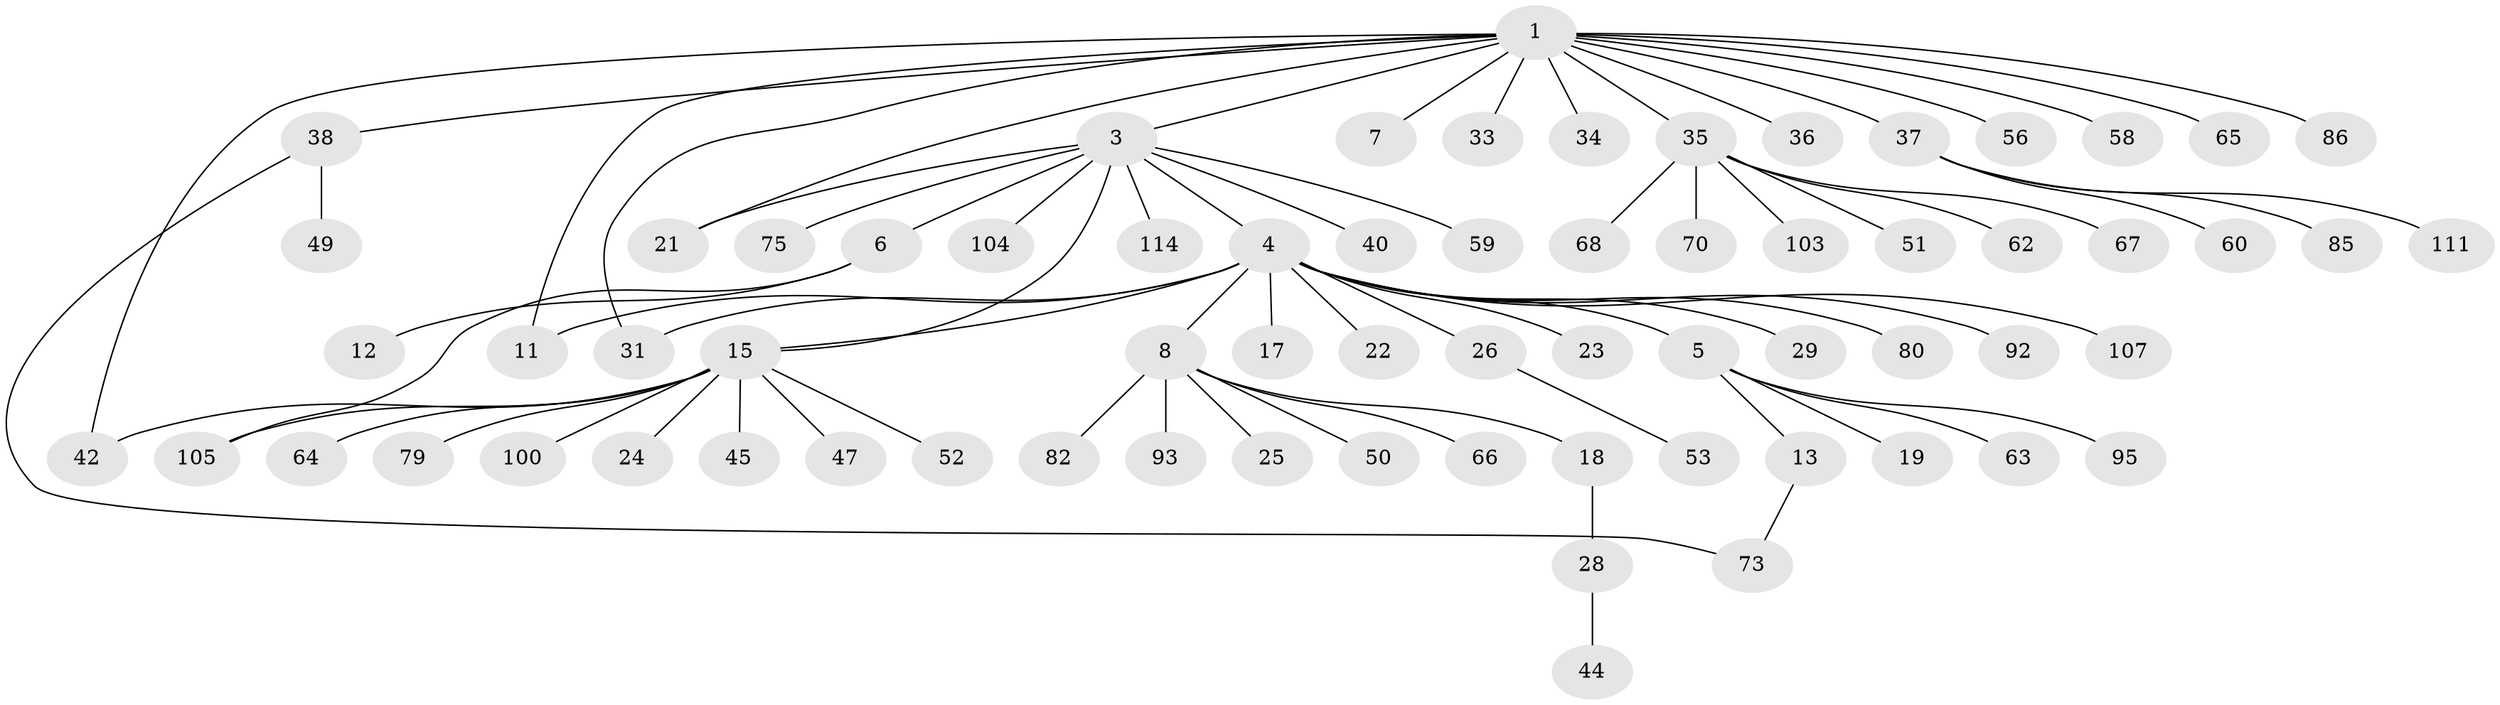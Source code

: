 // original degree distribution, {9: 0.008771929824561403, 8: 0.008771929824561403, 10: 0.008771929824561403, 14: 0.008771929824561403, 5: 0.017543859649122806, 3: 0.06140350877192982, 1: 0.631578947368421, 7: 0.02631578947368421, 2: 0.17543859649122806, 6: 0.017543859649122806, 11: 0.008771929824561403, 4: 0.02631578947368421}
// Generated by graph-tools (version 1.1) at 2025/18/03/04/25 18:18:09]
// undirected, 68 vertices, 74 edges
graph export_dot {
graph [start="1"]
  node [color=gray90,style=filled];
  1 [super="+10+32+2+20+77"];
  3;
  4;
  5;
  6;
  7;
  8;
  11 [super="+102"];
  12 [super="+48"];
  13 [super="+69"];
  15 [super="+16"];
  17;
  18 [super="+54"];
  19;
  21 [super="+84"];
  22;
  23;
  24;
  25;
  26 [super="+39"];
  28;
  29;
  31 [super="+41+72+46"];
  33;
  34;
  35;
  36;
  37;
  38;
  40;
  42;
  44;
  45;
  47 [super="+99+90+87"];
  49;
  50;
  51;
  52;
  53;
  56;
  58;
  59;
  60;
  62;
  63;
  64;
  65;
  66;
  67;
  68;
  70 [super="+109"];
  73;
  75;
  79;
  80;
  82;
  85;
  86;
  92;
  93;
  95;
  100;
  103;
  104;
  105;
  107;
  111;
  114;
  1 -- 3;
  1 -- 7;
  1 -- 37;
  1 -- 58;
  1 -- 35;
  1 -- 31;
  1 -- 33;
  1 -- 34;
  1 -- 36;
  1 -- 38;
  1 -- 65;
  1 -- 86;
  1 -- 56;
  1 -- 42;
  1 -- 11;
  1 -- 21;
  3 -- 4;
  3 -- 6;
  3 -- 21;
  3 -- 40;
  3 -- 59;
  3 -- 75;
  3 -- 104;
  3 -- 114;
  3 -- 15;
  4 -- 5;
  4 -- 8;
  4 -- 11;
  4 -- 15;
  4 -- 17;
  4 -- 22;
  4 -- 23;
  4 -- 26;
  4 -- 29;
  4 -- 31;
  4 -- 80;
  4 -- 92;
  4 -- 107;
  5 -- 13;
  5 -- 19;
  5 -- 63;
  5 -- 95;
  6 -- 12;
  6 -- 105;
  8 -- 18;
  8 -- 25;
  8 -- 50;
  8 -- 66;
  8 -- 82;
  8 -- 93;
  13 -- 73;
  15 -- 64;
  15 -- 100;
  15 -- 105;
  15 -- 42;
  15 -- 45;
  15 -- 47;
  15 -- 79;
  15 -- 52;
  15 -- 24;
  18 -- 28;
  26 -- 53;
  28 -- 44;
  35 -- 51;
  35 -- 62;
  35 -- 67;
  35 -- 68;
  35 -- 70;
  35 -- 103;
  37 -- 60;
  37 -- 85;
  37 -- 111;
  38 -- 49;
  38 -- 73;
}
